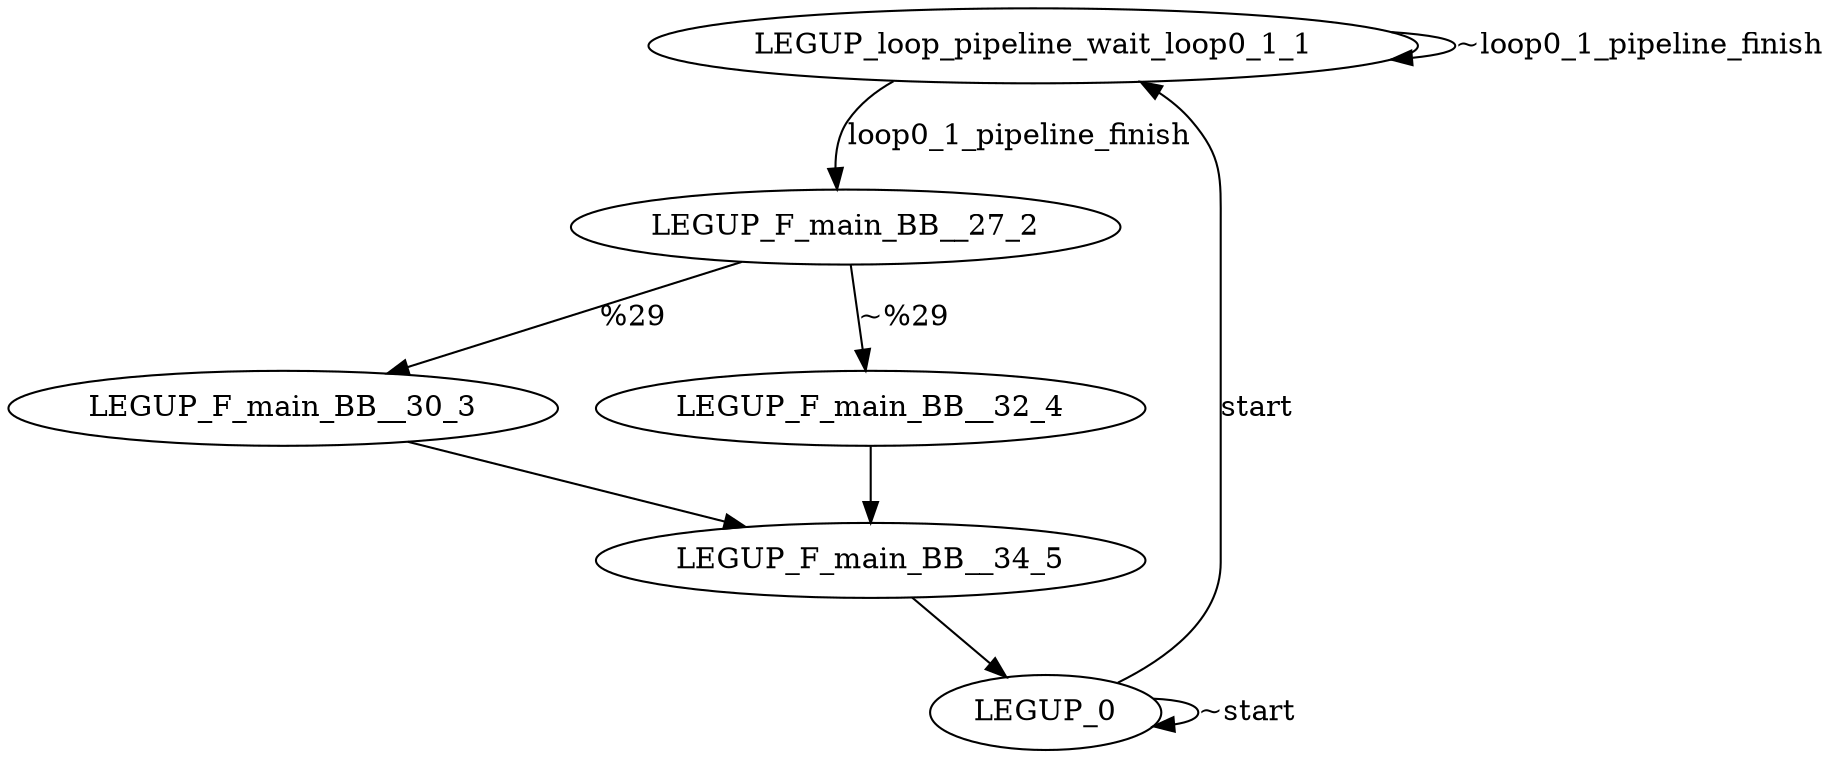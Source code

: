 digraph {
Node0x2be4ea0[label="LEGUP_loop_pipeline_wait_loop0_1_1"];
Node0x2be4d00[label="LEGUP_0"];
Node0x2be4d00 -> Node0x2be4ea0[label="start"];
Node0x2be4d00 -> Node0x2be4d00[label="~start"];
Node0x2be4ff0[label="LEGUP_F_main_BB__27_2"];
Node0x2be4ea0 -> Node0x2be4ff0[label="loop0_1_pipeline_finish"];
Node0x2be4ea0 -> Node0x2be4ea0[label="~loop0_1_pipeline_finish"];
Node0x2be5140[label="LEGUP_F_main_BB__30_3"];
Node0x2be4ff0 -> Node0x2be5140[label="%29"];
Node0x2be5290[label="LEGUP_F_main_BB__32_4"];
Node0x2be4ff0 -> Node0x2be5290[label="~%29"];
Node0x2be53e0[label="LEGUP_F_main_BB__34_5"];
Node0x2be5140 -> Node0x2be53e0;
Node0x2be5290 -> Node0x2be53e0;
Node0x2be53e0 -> Node0x2be4d00;
}
